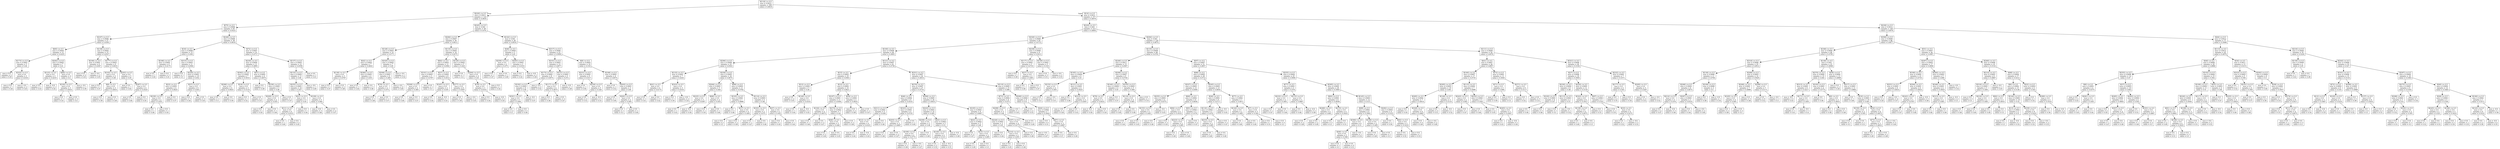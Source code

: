 digraph Tree {
node [shape=box] ;
0 [label="X[118] <= 0.5\nmse = 0.0012\nsamples = 500\nvalue = 0.4819"] ;
1 [label="X[220] <= 0.5\nmse = 0.0011\nsamples = 123\nvalue = 0.4635"] ;
0 -> 1 [labeldistance=2.5, labelangle=45, headlabel="True"] ;
2 [label="X[75] <= 0.5\nmse = 0.0008\nsamples = 65\nvalue = 0.4523"] ;
1 -> 2 ;
3 [label="X[167] <= 0.5\nmse = 0.0006\nsamples = 27\nvalue = 0.4393"] ;
2 -> 3 ;
4 [label="X[65] <= 0.5\nmse = 0.0004\nsamples = 12\nvalue = 0.4225"] ;
3 -> 4 ;
5 [label="X[173] <= 0.5\nmse = 0.0001\nsamples = 5\nvalue = 0.44"] ;
4 -> 5 ;
6 [label="mse = 0.0\nsamples = 2\nvalue = 0.45"] ;
5 -> 6 ;
7 [label="X[322] <= 0.5\nmse = 0.0\nsamples = 3\nvalue = 0.4333"] ;
5 -> 7 ;
8 [label="mse = 0.0\nsamples = 1\nvalue = 0.44"] ;
7 -> 8 ;
9 [label="mse = -0.0\nsamples = 2\nvalue = 0.43"] ;
7 -> 9 ;
10 [label="X[262] <= 0.5\nmse = 0.0002\nsamples = 7\nvalue = 0.41"] ;
4 -> 10 ;
11 [label="X[123] <= 0.5\nmse = 0.0\nsamples = 3\nvalue = 0.4233"] ;
10 -> 11 ;
12 [label="mse = 0.0\nsamples = 1\nvalue = 0.43"] ;
11 -> 12 ;
13 [label="mse = -0.0\nsamples = 2\nvalue = 0.42"] ;
11 -> 13 ;
14 [label="X[84] <= 0.5\nmse = 0.0\nsamples = 4\nvalue = 0.4"] ;
10 -> 14 ;
15 [label="X[192] <= 0.5\nmse = 0.0\nsamples = 3\nvalue = 0.4033"] ;
14 -> 15 ;
16 [label="mse = 0.0\nsamples = 1\nvalue = 0.41"] ;
15 -> 16 ;
17 [label="mse = 0.0\nsamples = 2\nvalue = 0.4"] ;
15 -> 17 ;
18 [label="mse = -0.0\nsamples = 1\nvalue = 0.39"] ;
14 -> 18 ;
19 [label="X[138] <= 0.5\nmse = 0.0004\nsamples = 15\nvalue = 0.4527"] ;
3 -> 19 ;
20 [label="X[106] <= 0.5\nmse = 0.0001\nsamples = 6\nvalue = 0.4367"] ;
19 -> 20 ;
21 [label="mse = 0.0\nsamples = 4\nvalue = 0.43"] ;
20 -> 21 ;
22 [label="mse = -0.0\nsamples = 2\nvalue = 0.45"] ;
20 -> 22 ;
23 [label="X[177] <= 0.5\nmse = 0.0003\nsamples = 9\nvalue = 0.4633"] ;
19 -> 23 ;
24 [label="X[102] <= 0.5\nmse = 0.0\nsamples = 4\nvalue = 0.48"] ;
23 -> 24 ;
25 [label="mse = 0.0\nsamples = 1\nvalue = 0.47"] ;
24 -> 25 ;
26 [label="X[8] <= 0.5\nmse = 0.0\nsamples = 3\nvalue = 0.4833"] ;
24 -> 26 ;
27 [label="mse = 0.0\nsamples = 2\nvalue = 0.48"] ;
26 -> 27 ;
28 [label="mse = 0.0\nsamples = 1\nvalue = 0.49"] ;
26 -> 28 ;
29 [label="X[203] <= 0.5\nmse = 0.0\nsamples = 5\nvalue = 0.45"] ;
23 -> 29 ;
30 [label="mse = 0.0\nsamples = 1\nvalue = 0.44"] ;
29 -> 30 ;
31 [label="X[287] <= 0.5\nmse = 0.0\nsamples = 4\nvalue = 0.4525"] ;
29 -> 31 ;
32 [label="mse = 0.0\nsamples = 1\nvalue = 0.46"] ;
31 -> 32 ;
33 [label="mse = 0.0\nsamples = 3\nvalue = 0.45"] ;
31 -> 33 ;
34 [label="X[246] <= 0.5\nmse = 0.0008\nsamples = 38\nvalue = 0.4616"] ;
2 -> 34 ;
35 [label="X[16] <= 0.5\nmse = 0.0006\nsamples = 15\nvalue = 0.446"] ;
34 -> 35 ;
36 [label="X[198] <= 0.5\nmse = 0.0002\nsamples = 4\nvalue = 0.4175"] ;
35 -> 36 ;
37 [label="mse = 0.0\nsamples = 1\nvalue = 0.44"] ;
36 -> 37 ;
38 [label="mse = 0.0\nsamples = 3\nvalue = 0.41"] ;
36 -> 38 ;
39 [label="X[315] <= 0.5\nmse = 0.0003\nsamples = 11\nvalue = 0.4564"] ;
35 -> 39 ;
40 [label="mse = 0.0\nsamples = 1\nvalue = 0.5"] ;
39 -> 40 ;
41 [label="X[229] <= 0.5\nmse = 0.0001\nsamples = 10\nvalue = 0.452"] ;
39 -> 41 ;
42 [label="X[23] <= 0.5\nmse = 0.0001\nsamples = 4\nvalue = 0.4625"] ;
41 -> 42 ;
43 [label="X[239] <= 0.5\nmse = 0.0\nsamples = 2\nvalue = 0.455"] ;
42 -> 43 ;
44 [label="mse = 0.0\nsamples = 1\nvalue = 0.46"] ;
43 -> 44 ;
45 [label="mse = 0.0\nsamples = 1\nvalue = 0.45"] ;
43 -> 45 ;
46 [label="mse = 0.0\nsamples = 2\nvalue = 0.47"] ;
42 -> 46 ;
47 [label="X[37] <= 0.5\nmse = 0.0\nsamples = 6\nvalue = 0.445"] ;
41 -> 47 ;
48 [label="mse = 0.0\nsamples = 3\nvalue = 0.44"] ;
47 -> 48 ;
49 [label="mse = 0.0\nsamples = 3\nvalue = 0.45"] ;
47 -> 49 ;
50 [label="X[72] <= 0.5\nmse = 0.0007\nsamples = 23\nvalue = 0.4717"] ;
34 -> 50 ;
51 [label="X[230] <= 0.5\nmse = 0.0004\nsamples = 11\nvalue = 0.4891"] ;
50 -> 51 ;
52 [label="X[302] <= 0.5\nmse = 0.0001\nsamples = 7\nvalue = 0.5014"] ;
51 -> 52 ;
53 [label="X[299] <= 0.5\nmse = 0.0\nsamples = 4\nvalue = 0.4925"] ;
52 -> 53 ;
54 [label="mse = 0.0\nsamples = 1\nvalue = 0.5"] ;
53 -> 54 ;
55 [label="mse = 0.0\nsamples = 3\nvalue = 0.49"] ;
53 -> 55 ;
56 [label="X[18] <= 0.5\nmse = 0.0\nsamples = 3\nvalue = 0.5133"] ;
52 -> 56 ;
57 [label="mse = 0.0\nsamples = 1\nvalue = 0.52"] ;
56 -> 57 ;
58 [label="mse = 0.0\nsamples = 2\nvalue = 0.51"] ;
56 -> 58 ;
59 [label="X[51] <= 0.5\nmse = 0.0002\nsamples = 4\nvalue = 0.4675"] ;
51 -> 59 ;
60 [label="mse = 0.0\nsamples = 1\nvalue = 0.49"] ;
59 -> 60 ;
61 [label="X[239] <= 0.5\nmse = 0.0001\nsamples = 3\nvalue = 0.46"] ;
59 -> 61 ;
62 [label="X[200] <= 0.5\nmse = 0.0\nsamples = 2\nvalue = 0.455"] ;
61 -> 62 ;
63 [label="mse = 0.0\nsamples = 1\nvalue = 0.45"] ;
62 -> 63 ;
64 [label="mse = 0.0\nsamples = 1\nvalue = 0.46"] ;
62 -> 64 ;
65 [label="mse = 0.0\nsamples = 1\nvalue = 0.47"] ;
61 -> 65 ;
66 [label="X[137] <= 0.5\nmse = 0.0003\nsamples = 12\nvalue = 0.4558"] ;
50 -> 66 ;
67 [label="X[133] <= 0.5\nmse = 0.0002\nsamples = 11\nvalue = 0.46"] ;
66 -> 67 ;
68 [label="X[255] <= 0.5\nmse = 0.0001\nsamples = 10\nvalue = 0.457"] ;
67 -> 68 ;
69 [label="X[21] <= 0.5\nmse = 0.0\nsamples = 5\nvalue = 0.45"] ;
68 -> 69 ;
70 [label="X[11] <= 0.5\nmse = 0.0\nsamples = 4\nvalue = 0.4525"] ;
69 -> 70 ;
71 [label="mse = 0.0\nsamples = 1\nvalue = 0.46"] ;
70 -> 71 ;
72 [label="mse = 0.0\nsamples = 3\nvalue = 0.45"] ;
70 -> 72 ;
73 [label="mse = 0.0\nsamples = 1\nvalue = 0.44"] ;
69 -> 73 ;
74 [label="X[109] <= 0.5\nmse = 0.0\nsamples = 5\nvalue = 0.464"] ;
68 -> 74 ;
75 [label="mse = -0.0\nsamples = 3\nvalue = 0.46"] ;
74 -> 75 ;
76 [label="mse = 0.0\nsamples = 2\nvalue = 0.47"] ;
74 -> 76 ;
77 [label="mse = -0.0\nsamples = 1\nvalue = 0.49"] ;
67 -> 77 ;
78 [label="mse = 0.0\nsamples = 1\nvalue = 0.41"] ;
66 -> 78 ;
79 [label="X[245] <= 0.5\nmse = 0.001\nsamples = 58\nvalue = 0.476"] ;
1 -> 79 ;
80 [label="X[284] <= 0.5\nmse = 0.0007\nsamples = 30\nvalue = 0.4613"] ;
79 -> 80 ;
81 [label="X[128] <= 0.5\nmse = 0.0003\nsamples = 14\nvalue = 0.4771"] ;
80 -> 81 ;
82 [label="X[42] <= 0.5\nmse = 0.0002\nsamples = 7\nvalue = 0.4643"] ;
81 -> 82 ;
83 [label="X[136] <= 0.5\nmse = 0.0\nsamples = 3\nvalue = 0.4767"] ;
82 -> 83 ;
84 [label="mse = 0.0\nsamples = 1\nvalue = 0.47"] ;
83 -> 84 ;
85 [label="mse = 0.0\nsamples = 2\nvalue = 0.48"] ;
83 -> 85 ;
86 [label="X[280] <= 0.5\nmse = 0.0001\nsamples = 4\nvalue = 0.455"] ;
82 -> 86 ;
87 [label="mse = 0.0\nsamples = 1\nvalue = 0.44"] ;
86 -> 87 ;
88 [label="mse = 0.0\nsamples = 3\nvalue = 0.46"] ;
86 -> 88 ;
89 [label="X[320] <= 0.5\nmse = 0.0002\nsamples = 7\nvalue = 0.49"] ;
81 -> 89 ;
90 [label="X[308] <= 0.5\nmse = 0.0001\nsamples = 6\nvalue = 0.485"] ;
89 -> 90 ;
91 [label="X[79] <= 0.5\nmse = 0.0\nsamples = 2\nvalue = 0.475"] ;
90 -> 91 ;
92 [label="mse = 0.0\nsamples = 1\nvalue = 0.48"] ;
91 -> 92 ;
93 [label="mse = 0.0\nsamples = 1\nvalue = 0.47"] ;
91 -> 93 ;
94 [label="mse = -0.0\nsamples = 4\nvalue = 0.49"] ;
90 -> 94 ;
95 [label="mse = -0.0\nsamples = 1\nvalue = 0.52"] ;
89 -> 95 ;
96 [label="X[110] <= 0.5\nmse = 0.0005\nsamples = 16\nvalue = 0.4475"] ;
80 -> 96 ;
97 [label="X[82] <= 0.5\nmse = 0.0003\nsamples = 11\nvalue = 0.4582"] ;
96 -> 97 ;
98 [label="X[101] <= 0.5\nmse = 0.0003\nsamples = 3\nvalue = 0.4767"] ;
97 -> 98 ;
99 [label="X[309] <= 0.5\nmse = 0.0\nsamples = 2\nvalue = 0.465"] ;
98 -> 99 ;
100 [label="mse = 0.0\nsamples = 1\nvalue = 0.46"] ;
99 -> 100 ;
101 [label="mse = 0.0\nsamples = 1\nvalue = 0.47"] ;
99 -> 101 ;
102 [label="mse = 0.0\nsamples = 1\nvalue = 0.5"] ;
98 -> 102 ;
103 [label="X[27] <= 0.5\nmse = 0.0001\nsamples = 8\nvalue = 0.4512"] ;
97 -> 103 ;
104 [label="X[187] <= 0.5\nmse = 0.0\nsamples = 2\nvalue = 0.435"] ;
103 -> 104 ;
105 [label="mse = 0.0\nsamples = 1\nvalue = 0.44"] ;
104 -> 105 ;
106 [label="mse = -0.0\nsamples = 1\nvalue = 0.43"] ;
104 -> 106 ;
107 [label="X[277] <= 0.5\nmse = 0.0\nsamples = 6\nvalue = 0.4567"] ;
103 -> 107 ;
108 [label="mse = 0.0\nsamples = 4\nvalue = 0.46"] ;
107 -> 108 ;
109 [label="mse = -0.0\nsamples = 2\nvalue = 0.45"] ;
107 -> 109 ;
110 [label="X[126] <= 0.5\nmse = 0.0002\nsamples = 5\nvalue = 0.424"] ;
96 -> 110 ;
111 [label="mse = 0.0\nsamples = 1\nvalue = 0.4"] ;
110 -> 111 ;
112 [label="X[264] <= 0.5\nmse = 0.0\nsamples = 4\nvalue = 0.43"] ;
110 -> 112 ;
113 [label="X[76] <= 0.5\nmse = 0.0\nsamples = 3\nvalue = 0.4333"] ;
112 -> 113 ;
114 [label="mse = 0.0\nsamples = 1\nvalue = 0.44"] ;
113 -> 114 ;
115 [label="mse = -0.0\nsamples = 2\nvalue = 0.43"] ;
113 -> 115 ;
116 [label="mse = 0.0\nsamples = 1\nvalue = 0.42"] ;
112 -> 116 ;
117 [label="X[142] <= 0.5\nmse = 0.001\nsamples = 28\nvalue = 0.4918"] ;
79 -> 117 ;
118 [label="X[46] <= 0.5\nmse = 0.0005\nsamples = 5\nvalue = 0.45"] ;
117 -> 118 ;
119 [label="X[256] <= 0.5\nmse = 0.0\nsamples = 2\nvalue = 0.475"] ;
118 -> 119 ;
120 [label="mse = 0.0\nsamples = 1\nvalue = 0.47"] ;
119 -> 120 ;
121 [label="mse = 0.0\nsamples = 1\nvalue = 0.48"] ;
119 -> 121 ;
122 [label="X[263] <= 0.5\nmse = 0.0001\nsamples = 3\nvalue = 0.4333"] ;
118 -> 122 ;
123 [label="mse = 0.0\nsamples = 1\nvalue = 0.42"] ;
122 -> 123 ;
124 [label="mse = -0.0\nsamples = 2\nvalue = 0.44"] ;
122 -> 124 ;
125 [label="X[317] <= 0.5\nmse = 0.0006\nsamples = 23\nvalue = 0.5009"] ;
117 -> 125 ;
126 [label="X[101] <= 0.5\nmse = 0.0003\nsamples = 13\nvalue = 0.4877"] ;
125 -> 126 ;
127 [label="X[173] <= 0.5\nmse = 0.0002\nsamples = 8\nvalue = 0.4975"] ;
126 -> 127 ;
128 [label="X[192] <= 0.5\nmse = 0.0001\nsamples = 6\nvalue = 0.49"] ;
127 -> 128 ;
129 [label="X[301] <= 0.5\nmse = 0.0\nsamples = 5\nvalue = 0.494"] ;
128 -> 129 ;
130 [label="mse = 0.0\nsamples = 2\nvalue = 0.5"] ;
129 -> 130 ;
131 [label="mse = 0.0\nsamples = 3\nvalue = 0.49"] ;
129 -> 131 ;
132 [label="mse = -0.0\nsamples = 1\nvalue = 0.47"] ;
128 -> 132 ;
133 [label="mse = -0.0\nsamples = 2\nvalue = 0.52"] ;
127 -> 133 ;
134 [label="X[121] <= 0.5\nmse = 0.0001\nsamples = 5\nvalue = 0.472"] ;
126 -> 134 ;
135 [label="X[117] <= 0.5\nmse = 0.0\nsamples = 4\nvalue = 0.4675"] ;
134 -> 135 ;
136 [label="mse = 0.0\nsamples = 1\nvalue = 0.46"] ;
135 -> 136 ;
137 [label="mse = 0.0\nsamples = 3\nvalue = 0.47"] ;
135 -> 137 ;
138 [label="mse = -0.0\nsamples = 1\nvalue = 0.49"] ;
134 -> 138 ;
139 [label="X[8] <= 0.5\nmse = 0.0005\nsamples = 10\nvalue = 0.518"] ;
125 -> 139 ;
140 [label="X[231] <= 0.5\nmse = 0.0002\nsamples = 6\nvalue = 0.5317"] ;
139 -> 140 ;
141 [label="mse = 0.0\nsamples = 1\nvalue = 0.56"] ;
140 -> 141 ;
142 [label="X[230] <= 0.5\nmse = 0.0\nsamples = 5\nvalue = 0.526"] ;
140 -> 142 ;
143 [label="mse = 0.0\nsamples = 2\nvalue = 0.52"] ;
142 -> 143 ;
144 [label="mse = -0.0\nsamples = 3\nvalue = 0.53"] ;
142 -> 144 ;
145 [label="X[168] <= 0.5\nmse = 0.0002\nsamples = 4\nvalue = 0.4975"] ;
139 -> 145 ;
146 [label="mse = 0.0\nsamples = 1\nvalue = 0.52"] ;
145 -> 146 ;
147 [label="X[203] <= 0.5\nmse = 0.0001\nsamples = 3\nvalue = 0.49"] ;
145 -> 147 ;
148 [label="mse = 0.0\nsamples = 1\nvalue = 0.48"] ;
147 -> 148 ;
149 [label="X[281] <= 0.5\nmse = 0.0\nsamples = 2\nvalue = 0.495"] ;
147 -> 149 ;
150 [label="mse = 0.0\nsamples = 1\nvalue = 0.5"] ;
149 -> 150 ;
151 [label="mse = 0.0\nsamples = 1\nvalue = 0.49"] ;
149 -> 151 ;
152 [label="X[14] <= 0.5\nmse = 0.0011\nsamples = 377\nvalue = 0.4879"] ;
0 -> 152 [labeldistance=2.5, labelangle=-45, headlabel="False"] ;
153 [label="X[220] <= 0.5\nmse = 0.001\nsamples = 212\nvalue = 0.4804"] ;
152 -> 153 ;
154 [label="X[326] <= 0.5\nmse = 0.0009\nsamples = 92\nvalue = 0.4712"] ;
153 -> 154 ;
155 [label="X[100] <= 0.5\nmse = 0.0008\nsamples = 84\nvalue = 0.4683"] ;
154 -> 155 ;
156 [label="X[296] <= 0.5\nmse = 0.0008\nsamples = 23\nvalue = 0.4543"] ;
155 -> 156 ;
157 [label="X[133] <= 0.5\nmse = 0.0001\nsamples = 7\nvalue = 0.4243"] ;
156 -> 157 ;
158 [label="X[41] <= 0.5\nmse = 0.0\nsamples = 4\nvalue = 0.4175"] ;
157 -> 158 ;
159 [label="mse = 0.0\nsamples = 1\nvalue = 0.41"] ;
158 -> 159 ;
160 [label="mse = 0.0\nsamples = 3\nvalue = 0.42"] ;
158 -> 160 ;
161 [label="X[323] <= 0.5\nmse = 0.0\nsamples = 3\nvalue = 0.4333"] ;
157 -> 161 ;
162 [label="mse = 0.0\nsamples = 1\nvalue = 0.44"] ;
161 -> 162 ;
163 [label="mse = -0.0\nsamples = 2\nvalue = 0.43"] ;
161 -> 163 ;
164 [label="X[258] <= 0.5\nmse = 0.0005\nsamples = 16\nvalue = 0.4675"] ;
156 -> 164 ;
165 [label="X[264] <= 0.5\nmse = 0.0001\nsamples = 5\nvalue = 0.444"] ;
164 -> 165 ;
166 [label="X[225] <= 0.5\nmse = 0.0\nsamples = 3\nvalue = 0.4367"] ;
165 -> 166 ;
167 [label="mse = 0.0\nsamples = 1\nvalue = 0.43"] ;
166 -> 167 ;
168 [label="mse = -0.0\nsamples = 2\nvalue = 0.44"] ;
166 -> 168 ;
169 [label="X[68] <= 0.5\nmse = 0.0\nsamples = 2\nvalue = 0.455"] ;
165 -> 169 ;
170 [label="mse = 0.0\nsamples = 1\nvalue = 0.45"] ;
169 -> 170 ;
171 [label="mse = 0.0\nsamples = 1\nvalue = 0.46"] ;
169 -> 171 ;
172 [label="X[99] <= 0.5\nmse = 0.0003\nsamples = 11\nvalue = 0.4782"] ;
164 -> 172 ;
173 [label="X[105] <= 0.5\nmse = 0.0001\nsamples = 7\nvalue = 0.4886"] ;
172 -> 173 ;
174 [label="mse = 0.0\nsamples = 3\nvalue = 0.48"] ;
173 -> 174 ;
175 [label="X[37] <= 0.5\nmse = 0.0\nsamples = 4\nvalue = 0.495"] ;
173 -> 175 ;
176 [label="mse = 0.0\nsamples = 2\nvalue = 0.5"] ;
175 -> 176 ;
177 [label="mse = 0.0\nsamples = 2\nvalue = 0.49"] ;
175 -> 177 ;
178 [label="X[114] <= 0.5\nmse = 0.0003\nsamples = 4\nvalue = 0.46"] ;
172 -> 178 ;
179 [label="X[161] <= 0.5\nmse = 0.0\nsamples = 2\nvalue = 0.475"] ;
178 -> 179 ;
180 [label="mse = 0.0\nsamples = 1\nvalue = 0.47"] ;
179 -> 180 ;
181 [label="mse = 0.0\nsamples = 1\nvalue = 0.48"] ;
179 -> 181 ;
182 [label="X[47] <= 0.5\nmse = 0.0\nsamples = 2\nvalue = 0.445"] ;
178 -> 182 ;
183 [label="mse = 0.0\nsamples = 1\nvalue = 0.45"] ;
182 -> 183 ;
184 [label="mse = 0.0\nsamples = 1\nvalue = 0.44"] ;
182 -> 184 ;
185 [label="X[121] <= 0.5\nmse = 0.0007\nsamples = 61\nvalue = 0.4736"] ;
155 -> 185 ;
186 [label="X[15] <= 0.5\nmse = 0.0003\nsamples = 19\nvalue = 0.4563"] ;
185 -> 186 ;
187 [label="X[12] <= 0.5\nmse = 0.0001\nsamples = 5\nvalue = 0.44"] ;
186 -> 187 ;
188 [label="mse = 0.0\nsamples = 2\nvalue = 0.45"] ;
187 -> 188 ;
189 [label="X[149] <= 0.5\nmse = 0.0\nsamples = 3\nvalue = 0.4333"] ;
187 -> 189 ;
190 [label="mse = 0.0\nsamples = 1\nvalue = 0.44"] ;
189 -> 190 ;
191 [label="mse = -0.0\nsamples = 2\nvalue = 0.43"] ;
189 -> 191 ;
192 [label="X[12] <= 0.5\nmse = 0.0002\nsamples = 14\nvalue = 0.4621"] ;
186 -> 192 ;
193 [label="X[187] <= 0.5\nmse = 0.0001\nsamples = 11\nvalue = 0.4564"] ;
192 -> 193 ;
194 [label="X[104] <= 0.5\nmse = 0.0\nsamples = 4\nvalue = 0.4675"] ;
193 -> 194 ;
195 [label="mse = 0.0\nsamples = 1\nvalue = 0.46"] ;
194 -> 195 ;
196 [label="mse = 0.0\nsamples = 3\nvalue = 0.47"] ;
194 -> 196 ;
197 [label="X[274] <= 0.5\nmse = 0.0001\nsamples = 7\nvalue = 0.45"] ;
193 -> 197 ;
198 [label="X[46] <= 0.5\nmse = 0.0\nsamples = 5\nvalue = 0.446"] ;
197 -> 198 ;
199 [label="mse = 0.0\nsamples = 2\nvalue = 0.44"] ;
198 -> 199 ;
200 [label="mse = 0.0\nsamples = 3\nvalue = 0.45"] ;
198 -> 200 ;
201 [label="mse = 0.0\nsamples = 2\nvalue = 0.46"] ;
197 -> 201 ;
202 [label="X[54] <= 0.5\nmse = 0.0001\nsamples = 3\nvalue = 0.4833"] ;
192 -> 202 ;
203 [label="mse = 0.0\nsamples = 2\nvalue = 0.49"] ;
202 -> 203 ;
204 [label="mse = 0.0\nsamples = 1\nvalue = 0.47"] ;
202 -> 204 ;
205 [label="X[251] <= 0.5\nmse = 0.0007\nsamples = 42\nvalue = 0.4814"] ;
185 -> 205 ;
206 [label="X[276] <= 0.5\nmse = 0.0007\nsamples = 27\nvalue = 0.4733"] ;
205 -> 206 ;
207 [label="X[46] <= 0.5\nmse = 0.0004\nsamples = 9\nvalue = 0.4533"] ;
206 -> 207 ;
208 [label="X[311] <= 0.5\nmse = 0.0001\nsamples = 5\nvalue = 0.438"] ;
207 -> 208 ;
209 [label="X[12] <= 0.5\nmse = 0.0\nsamples = 4\nvalue = 0.4325"] ;
208 -> 209 ;
210 [label="mse = 0.0\nsamples = 1\nvalue = 0.44"] ;
209 -> 210 ;
211 [label="mse = -0.0\nsamples = 3\nvalue = 0.43"] ;
209 -> 211 ;
212 [label="mse = 0.0\nsamples = 1\nvalue = 0.46"] ;
208 -> 212 ;
213 [label="X[323] <= 0.5\nmse = 0.0001\nsamples = 4\nvalue = 0.4725"] ;
207 -> 213 ;
214 [label="X[203] <= 0.5\nmse = 0.0\nsamples = 3\nvalue = 0.4667"] ;
213 -> 214 ;
215 [label="mse = 0.0\nsamples = 1\nvalue = 0.46"] ;
214 -> 215 ;
216 [label="mse = 0.0\nsamples = 2\nvalue = 0.47"] ;
214 -> 216 ;
217 [label="mse = 0.0\nsamples = 1\nvalue = 0.49"] ;
213 -> 217 ;
218 [label="X[306] <= 0.5\nmse = 0.0005\nsamples = 18\nvalue = 0.4833"] ;
206 -> 218 ;
219 [label="X[243] <= 0.5\nmse = 0.0003\nsamples = 10\nvalue = 0.495"] ;
218 -> 219 ;
220 [label="X[208] <= 0.5\nmse = 0.0\nsamples = 5\nvalue = 0.48"] ;
219 -> 220 ;
221 [label="X[109] <= 0.5\nmse = 0.0\nsamples = 4\nvalue = 0.4775"] ;
220 -> 221 ;
222 [label="mse = 0.0\nsamples = 3\nvalue = 0.48"] ;
221 -> 222 ;
223 [label="mse = -0.0\nsamples = 1\nvalue = 0.47"] ;
221 -> 223 ;
224 [label="mse = 0.0\nsamples = 1\nvalue = 0.49"] ;
220 -> 224 ;
225 [label="X[43] <= 0.5\nmse = 0.0001\nsamples = 5\nvalue = 0.51"] ;
219 -> 225 ;
226 [label="X[140] <= 0.5\nmse = 0.0\nsamples = 4\nvalue = 0.515"] ;
225 -> 226 ;
227 [label="mse = 0.0\nsamples = 2\nvalue = 0.52"] ;
226 -> 227 ;
228 [label="mse = -0.0\nsamples = 2\nvalue = 0.51"] ;
226 -> 228 ;
229 [label="mse = -0.0\nsamples = 1\nvalue = 0.49"] ;
225 -> 229 ;
230 [label="X[165] <= 0.5\nmse = 0.0003\nsamples = 8\nvalue = 0.4687"] ;
218 -> 230 ;
231 [label="X[43] <= 0.5\nmse = 0.0002\nsamples = 5\nvalue = 0.48"] ;
230 -> 231 ;
232 [label="mse = 0.0\nsamples = 3\nvalue = 0.47"] ;
231 -> 232 ;
233 [label="X[33] <= 0.5\nmse = 0.0\nsamples = 2\nvalue = 0.495"] ;
231 -> 233 ;
234 [label="mse = 0.0\nsamples = 1\nvalue = 0.49"] ;
233 -> 234 ;
235 [label="mse = 0.0\nsamples = 1\nvalue = 0.5"] ;
233 -> 235 ;
236 [label="X[226] <= 0.5\nmse = 0.0001\nsamples = 3\nvalue = 0.45"] ;
230 -> 236 ;
237 [label="mse = 0.0\nsamples = 1\nvalue = 0.44"] ;
236 -> 237 ;
238 [label="X[214] <= 0.5\nmse = 0.0\nsamples = 2\nvalue = 0.455"] ;
236 -> 238 ;
239 [label="mse = 0.0\nsamples = 1\nvalue = 0.45"] ;
238 -> 239 ;
240 [label="mse = 0.0\nsamples = 1\nvalue = 0.46"] ;
238 -> 240 ;
241 [label="X[110] <= 0.5\nmse = 0.0005\nsamples = 15\nvalue = 0.496"] ;
205 -> 241 ;
242 [label="X[73] <= 0.5\nmse = 0.0002\nsamples = 6\nvalue = 0.475"] ;
241 -> 242 ;
243 [label="X[298] <= 0.5\nmse = 0.0\nsamples = 5\nvalue = 0.48"] ;
242 -> 243 ;
244 [label="X[167] <= 0.5\nmse = 0.0\nsamples = 4\nvalue = 0.4775"] ;
243 -> 244 ;
245 [label="mse = 0.0\nsamples = 3\nvalue = 0.48"] ;
244 -> 245 ;
246 [label="mse = -0.0\nsamples = 1\nvalue = 0.47"] ;
244 -> 246 ;
247 [label="mse = 0.0\nsamples = 1\nvalue = 0.49"] ;
243 -> 247 ;
248 [label="mse = -0.0\nsamples = 1\nvalue = 0.45"] ;
242 -> 248 ;
249 [label="X[290] <= 0.5\nmse = 0.0002\nsamples = 9\nvalue = 0.51"] ;
241 -> 249 ;
250 [label="mse = 0.0\nsamples = 2\nvalue = 0.53"] ;
249 -> 250 ;
251 [label="X[44] <= 0.5\nmse = 0.0001\nsamples = 7\nvalue = 0.5043"] ;
249 -> 251 ;
252 [label="mse = 0.0\nsamples = 4\nvalue = 0.51"] ;
251 -> 252 ;
253 [label="X[87] <= 0.5\nmse = 0.0\nsamples = 3\nvalue = 0.4967"] ;
251 -> 253 ;
254 [label="mse = 0.0\nsamples = 2\nvalue = 0.5"] ;
253 -> 254 ;
255 [label="mse = 0.0\nsamples = 1\nvalue = 0.49"] ;
253 -> 255 ;
256 [label="X[238] <= 0.5\nmse = 0.0006\nsamples = 8\nvalue = 0.5013"] ;
154 -> 256 ;
257 [label="X[117] <= 0.5\nmse = 0.0002\nsamples = 3\nvalue = 0.4733"] ;
256 -> 257 ;
258 [label="mse = 0.0\nsamples = 1\nvalue = 0.49"] ;
257 -> 258 ;
259 [label="X[27] <= 0.5\nmse = 0.0\nsamples = 2\nvalue = 0.465"] ;
257 -> 259 ;
260 [label="mse = 0.0\nsamples = 1\nvalue = 0.46"] ;
259 -> 260 ;
261 [label="mse = 0.0\nsamples = 1\nvalue = 0.47"] ;
259 -> 261 ;
262 [label="X[149] <= 0.5\nmse = 0.0001\nsamples = 5\nvalue = 0.518"] ;
256 -> 262 ;
263 [label="mse = 0.0\nsamples = 3\nvalue = 0.51"] ;
262 -> 263 ;
264 [label="mse = -0.0\nsamples = 2\nvalue = 0.53"] ;
262 -> 264 ;
265 [label="X[294] <= 0.5\nmse = 0.001\nsamples = 120\nvalue = 0.4874"] ;
153 -> 265 ;
266 [label="X[135] <= 0.5\nmse = 0.0009\nsamples = 66\nvalue = 0.4791"] ;
265 -> 266 ;
267 [label="X[249] <= 0.5\nmse = 0.0011\nsamples = 15\nvalue = 0.4567"] ;
266 -> 267 ;
268 [label="X[185] <= 0.5\nmse = 0.0004\nsamples = 6\nvalue = 0.43"] ;
267 -> 268 ;
269 [label="X[153] <= 0.5\nmse = 0.0\nsamples = 2\nvalue = 0.405"] ;
268 -> 269 ;
270 [label="mse = 0.0\nsamples = 1\nvalue = 0.4"] ;
269 -> 270 ;
271 [label="mse = -0.0\nsamples = 1\nvalue = 0.41"] ;
269 -> 271 ;
272 [label="X[121] <= 0.5\nmse = 0.0001\nsamples = 4\nvalue = 0.4425"] ;
268 -> 272 ;
273 [label="mse = 0.0\nsamples = 1\nvalue = 0.46"] ;
272 -> 273 ;
274 [label="X[312] <= 0.5\nmse = 0.0\nsamples = 3\nvalue = 0.4367"] ;
272 -> 274 ;
275 [label="mse = -0.0\nsamples = 2\nvalue = 0.44"] ;
274 -> 275 ;
276 [label="mse = 0.0\nsamples = 1\nvalue = 0.43"] ;
274 -> 276 ;
277 [label="X[208] <= 0.5\nmse = 0.0007\nsamples = 9\nvalue = 0.4744"] ;
267 -> 277 ;
278 [label="X[140] <= 0.5\nmse = 0.0002\nsamples = 4\nvalue = 0.45"] ;
277 -> 278 ;
279 [label="X[79] <= 0.5\nmse = 0.0\nsamples = 3\nvalue = 0.4433"] ;
278 -> 279 ;
280 [label="mse = -0.0\nsamples = 2\nvalue = 0.44"] ;
279 -> 280 ;
281 [label="mse = 0.0\nsamples = 1\nvalue = 0.45"] ;
279 -> 281 ;
282 [label="mse = 0.0\nsamples = 1\nvalue = 0.47"] ;
278 -> 282 ;
283 [label="X[105] <= 0.5\nmse = 0.0003\nsamples = 5\nvalue = 0.494"] ;
277 -> 283 ;
284 [label="X[110] <= 0.5\nmse = 0.0\nsamples = 4\nvalue = 0.485"] ;
283 -> 284 ;
285 [label="mse = 0.0\nsamples = 2\nvalue = 0.49"] ;
284 -> 285 ;
286 [label="mse = 0.0\nsamples = 2\nvalue = 0.48"] ;
284 -> 286 ;
287 [label="mse = 0.0\nsamples = 1\nvalue = 0.53"] ;
283 -> 287 ;
288 [label="X[97] <= 0.5\nmse = 0.0007\nsamples = 51\nvalue = 0.4857"] ;
266 -> 288 ;
289 [label="X[88] <= 0.5\nmse = 0.0005\nsamples = 26\nvalue = 0.4712"] ;
288 -> 289 ;
290 [label="X[327] <= 0.5\nmse = 0.0003\nsamples = 13\nvalue = 0.4569"] ;
289 -> 290 ;
291 [label="X[255] <= 0.5\nmse = 0.0001\nsamples = 4\nvalue = 0.4375"] ;
290 -> 291 ;
292 [label="X[153] <= 0.5\nmse = 0.0\nsamples = 2\nvalue = 0.445"] ;
291 -> 292 ;
293 [label="mse = 0.0\nsamples = 1\nvalue = 0.44"] ;
292 -> 293 ;
294 [label="mse = 0.0\nsamples = 1\nvalue = 0.45"] ;
292 -> 294 ;
295 [label="mse = -0.0\nsamples = 2\nvalue = 0.43"] ;
291 -> 295 ;
296 [label="X[60] <= 0.5\nmse = 0.0002\nsamples = 9\nvalue = 0.4656"] ;
290 -> 296 ;
297 [label="X[94] <= 0.5\nmse = 0.0\nsamples = 4\nvalue = 0.4525"] ;
296 -> 297 ;
298 [label="mse = 0.0\nsamples = 1\nvalue = 0.46"] ;
297 -> 298 ;
299 [label="mse = 0.0\nsamples = 3\nvalue = 0.45"] ;
297 -> 299 ;
300 [label="X[91] <= 0.5\nmse = 0.0001\nsamples = 5\nvalue = 0.476"] ;
296 -> 300 ;
301 [label="X[223] <= 0.5\nmse = 0.0\nsamples = 2\nvalue = 0.485"] ;
300 -> 301 ;
302 [label="mse = 0.0\nsamples = 1\nvalue = 0.49"] ;
301 -> 302 ;
303 [label="mse = 0.0\nsamples = 1\nvalue = 0.48"] ;
301 -> 303 ;
304 [label="mse = 0.0\nsamples = 3\nvalue = 0.47"] ;
300 -> 304 ;
305 [label="X[245] <= 0.5\nmse = 0.0003\nsamples = 13\nvalue = 0.4854"] ;
289 -> 305 ;
306 [label="X[26] <= 0.5\nmse = 0.0001\nsamples = 6\nvalue = 0.4717"] ;
305 -> 306 ;
307 [label="X[116] <= 0.5\nmse = 0.0001\nsamples = 5\nvalue = 0.476"] ;
306 -> 307 ;
308 [label="X[233] <= 0.5\nmse = 0.0\nsamples = 2\nvalue = 0.485"] ;
307 -> 308 ;
309 [label="mse = 0.0\nsamples = 1\nvalue = 0.48"] ;
308 -> 309 ;
310 [label="mse = 0.0\nsamples = 1\nvalue = 0.49"] ;
308 -> 310 ;
311 [label="mse = 0.0\nsamples = 3\nvalue = 0.47"] ;
307 -> 311 ;
312 [label="mse = -0.0\nsamples = 1\nvalue = 0.45"] ;
306 -> 312 ;
313 [label="X[77] <= 0.5\nmse = 0.0001\nsamples = 7\nvalue = 0.4971"] ;
305 -> 313 ;
314 [label="X[144] <= 0.5\nmse = 0.0\nsamples = 2\nvalue = 0.485"] ;
313 -> 314 ;
315 [label="mse = 0.0\nsamples = 1\nvalue = 0.48"] ;
314 -> 315 ;
316 [label="mse = 0.0\nsamples = 1\nvalue = 0.49"] ;
314 -> 316 ;
317 [label="X[7] <= 0.5\nmse = 0.0\nsamples = 5\nvalue = 0.502"] ;
313 -> 317 ;
318 [label="mse = 0.0\nsamples = 1\nvalue = 0.51"] ;
317 -> 318 ;
319 [label="mse = 0.0\nsamples = 4\nvalue = 0.5"] ;
317 -> 319 ;
320 [label="X[255] <= 0.5\nmse = 0.0004\nsamples = 25\nvalue = 0.5008"] ;
288 -> 320 ;
321 [label="X[77] <= 0.5\nmse = 0.0001\nsamples = 5\nvalue = 0.478"] ;
320 -> 321 ;
322 [label="X[233] <= 0.5\nmse = 0.0\nsamples = 2\nvalue = 0.465"] ;
321 -> 322 ;
323 [label="mse = 0.0\nsamples = 1\nvalue = 0.47"] ;
322 -> 323 ;
324 [label="mse = 0.0\nsamples = 1\nvalue = 0.46"] ;
322 -> 324 ;
325 [label="X[115] <= 0.5\nmse = 0.0\nsamples = 3\nvalue = 0.4867"] ;
321 -> 325 ;
326 [label="mse = 0.0\nsamples = 1\nvalue = 0.48"] ;
325 -> 326 ;
327 [label="mse = -0.0\nsamples = 2\nvalue = 0.49"] ;
325 -> 327 ;
328 [label="X[295] <= 0.5\nmse = 0.0003\nsamples = 20\nvalue = 0.5065"] ;
320 -> 328 ;
329 [label="X[83] <= 0.5\nmse = 0.0001\nsamples = 8\nvalue = 0.4938"] ;
328 -> 329 ;
330 [label="X[268] <= 0.5\nmse = 0.0\nsamples = 4\nvalue = 0.485"] ;
329 -> 330 ;
331 [label="mse = 0.0\nsamples = 2\nvalue = 0.48"] ;
330 -> 331 ;
332 [label="mse = 0.0\nsamples = 2\nvalue = 0.49"] ;
330 -> 332 ;
333 [label="X[270] <= 0.5\nmse = 0.0\nsamples = 4\nvalue = 0.5025"] ;
329 -> 333 ;
334 [label="mse = 0.0\nsamples = 3\nvalue = 0.5"] ;
333 -> 334 ;
335 [label="mse = 0.0\nsamples = 1\nvalue = 0.51"] ;
333 -> 335 ;
336 [label="X[145] <= 0.5\nmse = 0.0003\nsamples = 12\nvalue = 0.515"] ;
328 -> 336 ;
337 [label="X[99] <= 0.5\nmse = 0.0001\nsamples = 8\nvalue = 0.5062"] ;
336 -> 337 ;
338 [label="X[306] <= 0.5\nmse = 0.0\nsamples = 6\nvalue = 0.51"] ;
337 -> 338 ;
339 [label="X[49] <= 0.5\nmse = 0.0\nsamples = 5\nvalue = 0.508"] ;
338 -> 339 ;
340 [label="mse = 0.0\nsamples = 1\nvalue = 0.5"] ;
339 -> 340 ;
341 [label="mse = 0.0\nsamples = 4\nvalue = 0.51"] ;
339 -> 341 ;
342 [label="mse = -0.0\nsamples = 1\nvalue = 0.52"] ;
338 -> 342 ;
343 [label="X[198] <= 0.5\nmse = 0.0\nsamples = 2\nvalue = 0.495"] ;
337 -> 343 ;
344 [label="mse = 0.0\nsamples = 1\nvalue = 0.49"] ;
343 -> 344 ;
345 [label="mse = 0.0\nsamples = 1\nvalue = 0.5"] ;
343 -> 345 ;
346 [label="X[282] <= 0.5\nmse = 0.0003\nsamples = 4\nvalue = 0.5325"] ;
336 -> 346 ;
347 [label="mse = 0.0\nsamples = 1\nvalue = 0.56"] ;
346 -> 347 ;
348 [label="X[82] <= 0.5\nmse = 0.0\nsamples = 3\nvalue = 0.5233"] ;
346 -> 348 ;
349 [label="mse = 0.0\nsamples = 2\nvalue = 0.52"] ;
348 -> 349 ;
350 [label="mse = 0.0\nsamples = 1\nvalue = 0.53"] ;
348 -> 350 ;
351 [label="X[111] <= 0.5\nmse = 0.0009\nsamples = 54\nvalue = 0.4976"] ;
265 -> 351 ;
352 [label="X[41] <= 0.5\nmse = 0.0007\nsamples = 28\nvalue = 0.4857"] ;
351 -> 352 ;
353 [label="X[160] <= 0.5\nmse = 0.0007\nsamples = 17\nvalue = 0.4735"] ;
352 -> 353 ;
354 [label="X[295] <= 0.5\nmse = 0.0003\nsamples = 10\nvalue = 0.491"] ;
353 -> 354 ;
355 [label="X[285] <= 0.5\nmse = 0.0002\nsamples = 7\nvalue = 0.4814"] ;
354 -> 355 ;
356 [label="mse = 0.0\nsamples = 1\nvalue = 0.45"] ;
355 -> 356 ;
357 [label="X[328] <= 0.5\nmse = 0.0\nsamples = 6\nvalue = 0.4867"] ;
355 -> 357 ;
358 [label="mse = 0.0\nsamples = 4\nvalue = 0.49"] ;
357 -> 358 ;
359 [label="mse = -0.0\nsamples = 2\nvalue = 0.48"] ;
357 -> 359 ;
360 [label="X[149] <= 0.5\nmse = 0.0\nsamples = 3\nvalue = 0.5133"] ;
354 -> 360 ;
361 [label="mse = 0.0\nsamples = 2\nvalue = 0.51"] ;
360 -> 361 ;
362 [label="mse = -0.0\nsamples = 1\nvalue = 0.52"] ;
360 -> 362 ;
363 [label="X[115] <= 0.5\nmse = 0.0002\nsamples = 7\nvalue = 0.4486"] ;
353 -> 363 ;
364 [label="X[243] <= 0.5\nmse = 0.0\nsamples = 2\nvalue = 0.465"] ;
363 -> 364 ;
365 [label="mse = 0.0\nsamples = 1\nvalue = 0.47"] ;
364 -> 365 ;
366 [label="mse = 0.0\nsamples = 1\nvalue = 0.46"] ;
364 -> 366 ;
367 [label="X[232] <= 0.5\nmse = 0.0001\nsamples = 5\nvalue = 0.442"] ;
363 -> 367 ;
368 [label="mse = 0.0\nsamples = 2\nvalue = 0.45"] ;
367 -> 368 ;
369 [label="X[265] <= 0.5\nmse = 0.0\nsamples = 3\nvalue = 0.4367"] ;
367 -> 369 ;
370 [label="mse = 0.0\nsamples = 1\nvalue = 0.43"] ;
369 -> 370 ;
371 [label="mse = -0.0\nsamples = 2\nvalue = 0.44"] ;
369 -> 371 ;
372 [label="X[72] <= 0.5\nmse = 0.0001\nsamples = 11\nvalue = 0.5045"] ;
352 -> 372 ;
373 [label="X[71] <= 0.5\nmse = 0.0\nsamples = 5\nvalue = 0.496"] ;
372 -> 373 ;
374 [label="mse = 0.0\nsamples = 2\nvalue = 0.49"] ;
373 -> 374 ;
375 [label="mse = 0.0\nsamples = 3\nvalue = 0.5"] ;
373 -> 375 ;
376 [label="X[271] <= 0.5\nmse = 0.0\nsamples = 6\nvalue = 0.5117"] ;
372 -> 376 ;
377 [label="mse = 0.0\nsamples = 1\nvalue = 0.52"] ;
376 -> 377 ;
378 [label="mse = 0.0\nsamples = 5\nvalue = 0.51"] ;
376 -> 378 ;
379 [label="X[321] <= 0.5\nmse = 0.0008\nsamples = 26\nvalue = 0.5104"] ;
351 -> 379 ;
380 [label="X[27] <= 0.5\nmse = 0.0006\nsamples = 19\nvalue = 0.5005"] ;
379 -> 380 ;
381 [label="X[230] <= 0.5\nmse = 0.0004\nsamples = 8\nvalue = 0.48"] ;
380 -> 381 ;
382 [label="X[183] <= 0.5\nmse = 0.0001\nsamples = 6\nvalue = 0.47"] ;
381 -> 382 ;
383 [label="mse = 0.0\nsamples = 3\nvalue = 0.48"] ;
382 -> 383 ;
384 [label="mse = 0.0\nsamples = 3\nvalue = 0.46"] ;
382 -> 384 ;
385 [label="X[113] <= 0.5\nmse = 0.0001\nsamples = 2\nvalue = 0.51"] ;
381 -> 385 ;
386 [label="mse = 0.0\nsamples = 1\nvalue = 0.5"] ;
385 -> 386 ;
387 [label="mse = -0.0\nsamples = 1\nvalue = 0.52"] ;
385 -> 387 ;
388 [label="X[224] <= 0.5\nmse = 0.0003\nsamples = 11\nvalue = 0.5155"] ;
380 -> 388 ;
389 [label="X[322] <= 0.5\nmse = 0.0\nsamples = 6\nvalue = 0.5017"] ;
388 -> 389 ;
390 [label="X[139] <= 0.5\nmse = 0.0\nsamples = 4\nvalue = 0.4975"] ;
389 -> 390 ;
391 [label="mse = 0.0\nsamples = 1\nvalue = 0.49"] ;
390 -> 391 ;
392 [label="mse = 0.0\nsamples = 3\nvalue = 0.5"] ;
390 -> 392 ;
393 [label="mse = 0.0\nsamples = 2\nvalue = 0.51"] ;
389 -> 393 ;
394 [label="X[97] <= 0.5\nmse = 0.0001\nsamples = 5\nvalue = 0.532"] ;
388 -> 394 ;
395 [label="mse = 0.0\nsamples = 1\nvalue = 0.55"] ;
394 -> 395 ;
396 [label="X[33] <= 0.5\nmse = 0.0\nsamples = 4\nvalue = 0.5275"] ;
394 -> 396 ;
397 [label="mse = 0.0\nsamples = 1\nvalue = 0.52"] ;
396 -> 397 ;
398 [label="mse = -0.0\nsamples = 3\nvalue = 0.53"] ;
396 -> 398 ;
399 [label="X[232] <= 0.5\nmse = 0.0001\nsamples = 7\nvalue = 0.5371"] ;
379 -> 399 ;
400 [label="X[177] <= 0.5\nmse = 0.0\nsamples = 4\nvalue = 0.545"] ;
399 -> 400 ;
401 [label="mse = 0.0\nsamples = 2\nvalue = 0.55"] ;
400 -> 401 ;
402 [label="mse = 0.0\nsamples = 2\nvalue = 0.54"] ;
400 -> 402 ;
403 [label="X[295] <= 0.5\nmse = 0.0\nsamples = 3\nvalue = 0.5267"] ;
399 -> 403 ;
404 [label="mse = 0.0\nsamples = 2\nvalue = 0.53"] ;
403 -> 404 ;
405 [label="mse = -0.0\nsamples = 1\nvalue = 0.52"] ;
403 -> 405 ;
406 [label="X[236] <= 0.5\nmse = 0.0012\nsamples = 165\nvalue = 0.4976"] ;
152 -> 406 ;
407 [label="X[306] <= 0.5\nmse = 0.0009\nsamples = 88\nvalue = 0.4877"] ;
406 -> 407 ;
408 [label="X[166] <= 0.5\nmse = 0.0009\nsamples = 48\nvalue = 0.4785"] ;
407 -> 408 ;
409 [label="X[316] <= 0.5\nmse = 0.0006\nsamples = 25\nvalue = 0.4912"] ;
408 -> 409 ;
410 [label="X[136] <= 0.5\nmse = 0.0006\nsamples = 11\nvalue = 0.4764"] ;
409 -> 410 ;
411 [label="X[268] <= 0.5\nmse = 0.0002\nsamples = 8\nvalue = 0.4675"] ;
410 -> 411 ;
412 [label="X[214] <= 0.5\nmse = 0.0\nsamples = 5\nvalue = 0.476"] ;
411 -> 412 ;
413 [label="mse = 0.0\nsamples = 2\nvalue = 0.47"] ;
412 -> 413 ;
414 [label="mse = -0.0\nsamples = 3\nvalue = 0.48"] ;
412 -> 414 ;
415 [label="X[287] <= 0.5\nmse = 0.0001\nsamples = 3\nvalue = 0.4533"] ;
411 -> 415 ;
416 [label="mse = 0.0\nsamples = 1\nvalue = 0.44"] ;
415 -> 416 ;
417 [label="mse = -0.0\nsamples = 2\nvalue = 0.46"] ;
415 -> 417 ;
418 [label="X[109] <= 0.5\nmse = 0.0008\nsamples = 3\nvalue = 0.5"] ;
410 -> 418 ;
419 [label="mse = 0.0\nsamples = 2\nvalue = 0.48"] ;
418 -> 419 ;
420 [label="mse = -0.0\nsamples = 1\nvalue = 0.54"] ;
418 -> 420 ;
421 [label="X[289] <= 0.5\nmse = 0.0003\nsamples = 14\nvalue = 0.5029"] ;
409 -> 421 ;
422 [label="X[208] <= 0.5\nmse = 0.0001\nsamples = 7\nvalue = 0.4886"] ;
421 -> 422 ;
423 [label="X[165] <= 0.5\nmse = 0.0\nsamples = 4\nvalue = 0.495"] ;
422 -> 423 ;
424 [label="mse = 0.0\nsamples = 2\nvalue = 0.49"] ;
423 -> 424 ;
425 [label="mse = 0.0\nsamples = 2\nvalue = 0.5"] ;
423 -> 425 ;
426 [label="mse = 0.0\nsamples = 3\nvalue = 0.48"] ;
422 -> 426 ;
427 [label="X[299] <= 0.5\nmse = 0.0\nsamples = 7\nvalue = 0.5171"] ;
421 -> 427 ;
428 [label="mse = 0.0\nsamples = 6\nvalue = 0.52"] ;
427 -> 428 ;
429 [label="mse = -0.0\nsamples = 1\nvalue = 0.5"] ;
427 -> 429 ;
430 [label="X[146] <= 0.5\nmse = 0.001\nsamples = 23\nvalue = 0.4648"] ;
408 -> 430 ;
431 [label="X[270] <= 0.5\nmse = 0.0009\nsamples = 10\nvalue = 0.444"] ;
430 -> 431 ;
432 [label="X[313] <= 0.5\nmse = 0.0001\nsamples = 6\nvalue = 0.4217"] ;
431 -> 432 ;
433 [label="mse = -0.0\nsamples = 4\nvalue = 0.43"] ;
432 -> 433 ;
434 [label="X[171] <= 0.5\nmse = 0.0\nsamples = 2\nvalue = 0.405"] ;
432 -> 434 ;
435 [label="mse = 0.0\nsamples = 1\nvalue = 0.41"] ;
434 -> 435 ;
436 [label="mse = -0.0\nsamples = 1\nvalue = 0.4"] ;
434 -> 436 ;
437 [label="X[193] <= 0.5\nmse = 0.0001\nsamples = 4\nvalue = 0.4775"] ;
431 -> 437 ;
438 [label="mse = 0.0\nsamples = 1\nvalue = 0.46"] ;
437 -> 438 ;
439 [label="X[8] <= 0.5\nmse = 0.0\nsamples = 3\nvalue = 0.4833"] ;
437 -> 439 ;
440 [label="mse = 0.0\nsamples = 2\nvalue = 0.48"] ;
439 -> 440 ;
441 [label="mse = 0.0\nsamples = 1\nvalue = 0.49"] ;
439 -> 441 ;
442 [label="X[38] <= 0.5\nmse = 0.0004\nsamples = 13\nvalue = 0.4808"] ;
430 -> 442 ;
443 [label="mse = 0.0\nsamples = 2\nvalue = 0.44"] ;
442 -> 443 ;
444 [label="X[217] <= 0.5\nmse = 0.0001\nsamples = 11\nvalue = 0.4882"] ;
442 -> 444 ;
445 [label="mse = 0.0\nsamples = 1\nvalue = 0.46"] ;
444 -> 445 ;
446 [label="X[19] <= 0.5\nmse = 0.0001\nsamples = 10\nvalue = 0.491"] ;
444 -> 446 ;
447 [label="X[150] <= 0.5\nmse = 0.0\nsamples = 2\nvalue = 0.505"] ;
446 -> 447 ;
448 [label="mse = 0.0\nsamples = 1\nvalue = 0.5"] ;
447 -> 448 ;
449 [label="mse = 0.0\nsamples = 1\nvalue = 0.51"] ;
447 -> 449 ;
450 [label="X[54] <= 0.5\nmse = 0.0\nsamples = 8\nvalue = 0.4875"] ;
446 -> 450 ;
451 [label="X[73] <= 0.5\nmse = 0.0\nsamples = 3\nvalue = 0.4833"] ;
450 -> 451 ;
452 [label="mse = 0.0\nsamples = 1\nvalue = 0.49"] ;
451 -> 452 ;
453 [label="mse = 0.0\nsamples = 2\nvalue = 0.48"] ;
451 -> 453 ;
454 [label="mse = -0.0\nsamples = 5\nvalue = 0.49"] ;
450 -> 454 ;
455 [label="X[51] <= 0.5\nmse = 0.0007\nsamples = 40\nvalue = 0.4987"] ;
407 -> 455 ;
456 [label="X[287] <= 0.5\nmse = 0.0003\nsamples = 17\nvalue = 0.4806"] ;
455 -> 456 ;
457 [label="X[180] <= 0.5\nmse = 0.0002\nsamples = 12\nvalue = 0.4733"] ;
456 -> 457 ;
458 [label="X[251] <= 0.5\nmse = 0.0001\nsamples = 6\nvalue = 0.4633"] ;
457 -> 458 ;
459 [label="mse = 0.0\nsamples = 2\nvalue = 0.45"] ;
458 -> 459 ;
460 [label="mse = -0.0\nsamples = 4\nvalue = 0.47"] ;
458 -> 460 ;
461 [label="X[294] <= 0.5\nmse = 0.0001\nsamples = 6\nvalue = 0.4833"] ;
457 -> 461 ;
462 [label="X[243] <= 0.5\nmse = 0.0\nsamples = 3\nvalue = 0.4767"] ;
461 -> 462 ;
463 [label="mse = 0.0\nsamples = 1\nvalue = 0.47"] ;
462 -> 463 ;
464 [label="mse = 0.0\nsamples = 2\nvalue = 0.48"] ;
462 -> 464 ;
465 [label="mse = -0.0\nsamples = 3\nvalue = 0.49"] ;
461 -> 465 ;
466 [label="X[284] <= 0.5\nmse = 0.0002\nsamples = 5\nvalue = 0.498"] ;
456 -> 466 ;
467 [label="X[248] <= 0.5\nmse = 0.0001\nsamples = 4\nvalue = 0.4925"] ;
466 -> 467 ;
468 [label="X[313] <= 0.5\nmse = 0.0\nsamples = 2\nvalue = 0.485"] ;
467 -> 468 ;
469 [label="mse = 0.0\nsamples = 1\nvalue = 0.48"] ;
468 -> 469 ;
470 [label="mse = 0.0\nsamples = 1\nvalue = 0.49"] ;
468 -> 470 ;
471 [label="mse = -0.0\nsamples = 2\nvalue = 0.5"] ;
467 -> 471 ;
472 [label="mse = -0.0\nsamples = 1\nvalue = 0.52"] ;
466 -> 472 ;
473 [label="X[260] <= 0.5\nmse = 0.0006\nsamples = 23\nvalue = 0.5122"] ;
455 -> 473 ;
474 [label="X[214] <= 0.5\nmse = 0.0003\nsamples = 6\nvalue = 0.4867"] ;
473 -> 474 ;
475 [label="X[318] <= 0.5\nmse = 0.0001\nsamples = 5\nvalue = 0.494"] ;
474 -> 475 ;
476 [label="mse = 0.0\nsamples = 3\nvalue = 0.5"] ;
475 -> 476 ;
477 [label="X[218] <= 0.5\nmse = 0.0\nsamples = 2\nvalue = 0.485"] ;
475 -> 477 ;
478 [label="mse = 0.0\nsamples = 1\nvalue = 0.48"] ;
477 -> 478 ;
479 [label="mse = 0.0\nsamples = 1\nvalue = 0.49"] ;
477 -> 479 ;
480 [label="mse = -0.0\nsamples = 1\nvalue = 0.45"] ;
474 -> 480 ;
481 [label="X[68] <= 0.5\nmse = 0.0004\nsamples = 17\nvalue = 0.5212"] ;
473 -> 481 ;
482 [label="X[6] <= 0.5\nmse = 0.0002\nsamples = 13\nvalue = 0.5138"] ;
481 -> 482 ;
483 [label="X[82] <= 0.5\nmse = 0.0\nsamples = 3\nvalue = 0.4933"] ;
482 -> 483 ;
484 [label="mse = 0.0\nsamples = 2\nvalue = 0.49"] ;
483 -> 484 ;
485 [label="mse = 0.0\nsamples = 1\nvalue = 0.5"] ;
483 -> 485 ;
486 [label="X[144] <= 0.5\nmse = 0.0001\nsamples = 10\nvalue = 0.52"] ;
482 -> 486 ;
487 [label="X[13] <= 0.5\nmse = 0.0001\nsamples = 2\nvalue = 0.51"] ;
486 -> 487 ;
488 [label="mse = 0.0\nsamples = 1\nvalue = 0.5"] ;
487 -> 488 ;
489 [label="mse = -0.0\nsamples = 1\nvalue = 0.52"] ;
487 -> 489 ;
490 [label="X[239] <= 0.5\nmse = 0.0\nsamples = 8\nvalue = 0.5225"] ;
486 -> 490 ;
491 [label="mse = 0.0\nsamples = 6\nvalue = 0.52"] ;
490 -> 491 ;
492 [label="mse = -0.0\nsamples = 2\nvalue = 0.53"] ;
490 -> 492 ;
493 [label="X[22] <= 0.5\nmse = 0.0002\nsamples = 4\nvalue = 0.545"] ;
481 -> 493 ;
494 [label="mse = 0.0\nsamples = 1\nvalue = 0.52"] ;
493 -> 494 ;
495 [label="X[289] <= 0.5\nmse = 0.0\nsamples = 3\nvalue = 0.5533"] ;
493 -> 495 ;
496 [label="mse = 0.0\nsamples = 1\nvalue = 0.56"] ;
495 -> 496 ;
497 [label="mse = -0.0\nsamples = 2\nvalue = 0.55"] ;
495 -> 497 ;
498 [label="X[44] <= 0.5\nmse = 0.0012\nsamples = 77\nvalue = 0.5088"] ;
406 -> 498 ;
499 [label="X[113] <= 0.5\nmse = 0.0012\nsamples = 42\nvalue = 0.4974"] ;
498 -> 499 ;
500 [label="X[40] <= 0.5\nmse = 0.0008\nsamples = 29\nvalue = 0.4866"] ;
499 -> 500 ;
501 [label="X[255] <= 0.5\nmse = 0.0008\nsamples = 14\nvalue = 0.47"] ;
500 -> 501 ;
502 [label="X[8] <= 0.5\nmse = 0.0001\nsamples = 4\nvalue = 0.4375"] ;
501 -> 502 ;
503 [label="mse = 0.0\nsamples = 2\nvalue = 0.43"] ;
502 -> 503 ;
504 [label="X[281] <= 0.5\nmse = 0.0\nsamples = 2\nvalue = 0.445"] ;
502 -> 504 ;
505 [label="mse = 0.0\nsamples = 1\nvalue = 0.45"] ;
504 -> 505 ;
506 [label="mse = 0.0\nsamples = 1\nvalue = 0.44"] ;
504 -> 506 ;
507 [label="X[37] <= 0.5\nmse = 0.0005\nsamples = 10\nvalue = 0.483"] ;
501 -> 507 ;
508 [label="X[285] <= 0.5\nmse = 0.0002\nsamples = 6\nvalue = 0.4683"] ;
507 -> 508 ;
509 [label="mse = 0.0\nsamples = 2\nvalue = 0.45"] ;
508 -> 509 ;
510 [label="X[307] <= 0.5\nmse = 0.0\nsamples = 4\nvalue = 0.4775"] ;
508 -> 510 ;
511 [label="mse = 0.0\nsamples = 1\nvalue = 0.47"] ;
510 -> 511 ;
512 [label="mse = 0.0\nsamples = 3\nvalue = 0.48"] ;
510 -> 512 ;
513 [label="X[202] <= 0.5\nmse = 0.0002\nsamples = 4\nvalue = 0.505"] ;
507 -> 513 ;
514 [label="mse = 0.0\nsamples = 1\nvalue = 0.53"] ;
513 -> 514 ;
515 [label="X[191] <= 0.5\nmse = 0.0\nsamples = 3\nvalue = 0.4967"] ;
513 -> 515 ;
516 [label="mse = 0.0\nsamples = 1\nvalue = 0.49"] ;
515 -> 516 ;
517 [label="mse = 0.0\nsamples = 2\nvalue = 0.5"] ;
515 -> 517 ;
518 [label="X[102] <= 0.5\nmse = 0.0004\nsamples = 15\nvalue = 0.502"] ;
500 -> 518 ;
519 [label="X[109] <= 0.5\nmse = 0.0002\nsamples = 11\nvalue = 0.51"] ;
518 -> 519 ;
520 [label="X[226] <= 0.5\nmse = 0.0001\nsamples = 9\nvalue = 0.5044"] ;
519 -> 520 ;
521 [label="X[91] <= 0.5\nmse = 0.0\nsamples = 6\nvalue = 0.4983"] ;
520 -> 521 ;
522 [label="mse = 0.0\nsamples = 2\nvalue = 0.49"] ;
521 -> 522 ;
523 [label="X[108] <= 0.5\nmse = 0.0\nsamples = 4\nvalue = 0.5025"] ;
521 -> 523 ;
524 [label="mse = 0.0\nsamples = 1\nvalue = 0.51"] ;
523 -> 524 ;
525 [label="mse = 0.0\nsamples = 3\nvalue = 0.5"] ;
523 -> 525 ;
526 [label="X[108] <= 0.5\nmse = 0.0\nsamples = 3\nvalue = 0.5167"] ;
520 -> 526 ;
527 [label="mse = 0.0\nsamples = 1\nvalue = 0.51"] ;
526 -> 527 ;
528 [label="mse = -0.0\nsamples = 2\nvalue = 0.52"] ;
526 -> 528 ;
529 [label="X[117] <= 0.5\nmse = 0.0\nsamples = 2\nvalue = 0.535"] ;
519 -> 529 ;
530 [label="mse = 0.0\nsamples = 1\nvalue = 0.53"] ;
529 -> 530 ;
531 [label="mse = -0.0\nsamples = 1\nvalue = 0.54"] ;
529 -> 531 ;
532 [label="X[25] <= 0.5\nmse = 0.0001\nsamples = 4\nvalue = 0.48"] ;
518 -> 532 ;
533 [label="mse = 0.0\nsamples = 1\nvalue = 0.47"] ;
532 -> 533 ;
534 [label="X[225] <= 0.5\nmse = 0.0\nsamples = 3\nvalue = 0.4833"] ;
532 -> 534 ;
535 [label="mse = 0.0\nsamples = 1\nvalue = 0.49"] ;
534 -> 535 ;
536 [label="mse = 0.0\nsamples = 2\nvalue = 0.48"] ;
534 -> 536 ;
537 [label="X[34] <= 0.5\nmse = 0.0011\nsamples = 13\nvalue = 0.5215"] ;
499 -> 537 ;
538 [label="X[323] <= 0.5\nmse = 0.0003\nsamples = 5\nvalue = 0.556"] ;
537 -> 538 ;
539 [label="mse = 0.0\nsamples = 1\nvalue = 0.52"] ;
538 -> 539 ;
540 [label="X[101] <= 0.5\nmse = 0.0\nsamples = 4\nvalue = 0.565"] ;
538 -> 540 ;
541 [label="mse = 0.0\nsamples = 2\nvalue = 0.57"] ;
540 -> 541 ;
542 [label="mse = 0.0\nsamples = 2\nvalue = 0.56"] ;
540 -> 542 ;
543 [label="X[292] <= 0.5\nmse = 0.0004\nsamples = 8\nvalue = 0.5"] ;
537 -> 543 ;
544 [label="mse = 0.0\nsamples = 1\nvalue = 0.46"] ;
543 -> 544 ;
545 [label="X[38] <= 0.5\nmse = 0.0001\nsamples = 7\nvalue = 0.5057"] ;
543 -> 545 ;
546 [label="mse = 0.0\nsamples = 1\nvalue = 0.53"] ;
545 -> 546 ;
547 [label="X[274] <= 0.5\nmse = 0.0\nsamples = 6\nvalue = 0.5017"] ;
545 -> 547 ;
548 [label="mse = 0.0\nsamples = 2\nvalue = 0.51"] ;
547 -> 548 ;
549 [label="X[11] <= 0.5\nmse = 0.0\nsamples = 4\nvalue = 0.4975"] ;
547 -> 549 ;
550 [label="mse = 0.0\nsamples = 1\nvalue = 0.49"] ;
549 -> 550 ;
551 [label="mse = 0.0\nsamples = 3\nvalue = 0.5"] ;
549 -> 551 ;
552 [label="X[216] <= 0.5\nmse = 0.0009\nsamples = 35\nvalue = 0.5226"] ;
498 -> 552 ;
553 [label="X[136] <= 0.5\nmse = 0.0009\nsamples = 2\nvalue = 0.45"] ;
552 -> 553 ;
554 [label="mse = 0.0\nsamples = 1\nvalue = 0.42"] ;
553 -> 554 ;
555 [label="mse = 0.0\nsamples = 1\nvalue = 0.48"] ;
553 -> 555 ;
556 [label="X[244] <= 0.5\nmse = 0.0006\nsamples = 33\nvalue = 0.527"] ;
552 -> 556 ;
557 [label="X[161] <= 0.5\nmse = 0.0004\nsamples = 15\nvalue = 0.5133"] ;
556 -> 557 ;
558 [label="X[72] <= 0.5\nmse = 0.0002\nsamples = 6\nvalue = 0.535"] ;
557 -> 558 ;
559 [label="X[13] <= 0.5\nmse = 0.0\nsamples = 3\nvalue = 0.5467"] ;
558 -> 559 ;
560 [label="mse = 0.0\nsamples = 1\nvalue = 0.54"] ;
559 -> 560 ;
561 [label="mse = -0.0\nsamples = 2\nvalue = 0.55"] ;
559 -> 561 ;
562 [label="X[165] <= 0.5\nmse = 0.0\nsamples = 3\nvalue = 0.5233"] ;
558 -> 562 ;
563 [label="mse = 0.0\nsamples = 1\nvalue = 0.53"] ;
562 -> 563 ;
564 [label="mse = 0.0\nsamples = 2\nvalue = 0.52"] ;
562 -> 564 ;
565 [label="X[208] <= 0.5\nmse = 0.0001\nsamples = 9\nvalue = 0.4989"] ;
557 -> 565 ;
566 [label="mse = 0.0\nsamples = 3\nvalue = 0.49"] ;
565 -> 566 ;
567 [label="X[137] <= 0.5\nmse = 0.0\nsamples = 6\nvalue = 0.5033"] ;
565 -> 567 ;
568 [label="mse = 0.0\nsamples = 4\nvalue = 0.5"] ;
567 -> 568 ;
569 [label="mse = 0.0\nsamples = 2\nvalue = 0.51"] ;
567 -> 569 ;
570 [label="X[297] <= 0.5\nmse = 0.0004\nsamples = 18\nvalue = 0.5383"] ;
556 -> 570 ;
571 [label="X[275] <= 0.5\nmse = 0.0001\nsamples = 6\nvalue = 0.5183"] ;
570 -> 571 ;
572 [label="X[298] <= 0.5\nmse = 0.0001\nsamples = 5\nvalue = 0.514"] ;
571 -> 572 ;
573 [label="mse = 0.0\nsamples = 3\nvalue = 0.52"] ;
572 -> 573 ;
574 [label="X[181] <= 0.5\nmse = 0.0\nsamples = 2\nvalue = 0.505"] ;
572 -> 574 ;
575 [label="mse = 0.0\nsamples = 1\nvalue = 0.51"] ;
574 -> 575 ;
576 [label="mse = 0.0\nsamples = 1\nvalue = 0.5"] ;
574 -> 576 ;
577 [label="mse = 0.0\nsamples = 1\nvalue = 0.54"] ;
571 -> 577 ;
578 [label="X[40] <= 0.5\nmse = 0.0002\nsamples = 12\nvalue = 0.5483"] ;
570 -> 578 ;
579 [label="X[28] <= 0.5\nmse = 0.0001\nsamples = 5\nvalue = 0.536"] ;
578 -> 579 ;
580 [label="X[245] <= 0.5\nmse = 0.0\nsamples = 2\nvalue = 0.525"] ;
579 -> 580 ;
581 [label="mse = 0.0\nsamples = 1\nvalue = 0.52"] ;
580 -> 581 ;
582 [label="mse = 0.0\nsamples = 1\nvalue = 0.53"] ;
580 -> 582 ;
583 [label="X[146] <= 0.5\nmse = 0.0\nsamples = 3\nvalue = 0.5433"] ;
579 -> 583 ;
584 [label="mse = 0.0\nsamples = 2\nvalue = 0.54"] ;
583 -> 584 ;
585 [label="mse = 0.0\nsamples = 1\nvalue = 0.55"] ;
583 -> 585 ;
586 [label="X[180] <= 0.5\nmse = 0.0001\nsamples = 7\nvalue = 0.5571"] ;
578 -> 586 ;
587 [label="X[122] <= 0.5\nmse = 0.0\nsamples = 6\nvalue = 0.5533"] ;
586 -> 587 ;
588 [label="mse = 0.0\nsamples = 2\nvalue = 0.56"] ;
587 -> 588 ;
589 [label="mse = -0.0\nsamples = 4\nvalue = 0.55"] ;
587 -> 589 ;
590 [label="mse = -0.0\nsamples = 1\nvalue = 0.58"] ;
586 -> 590 ;
}
